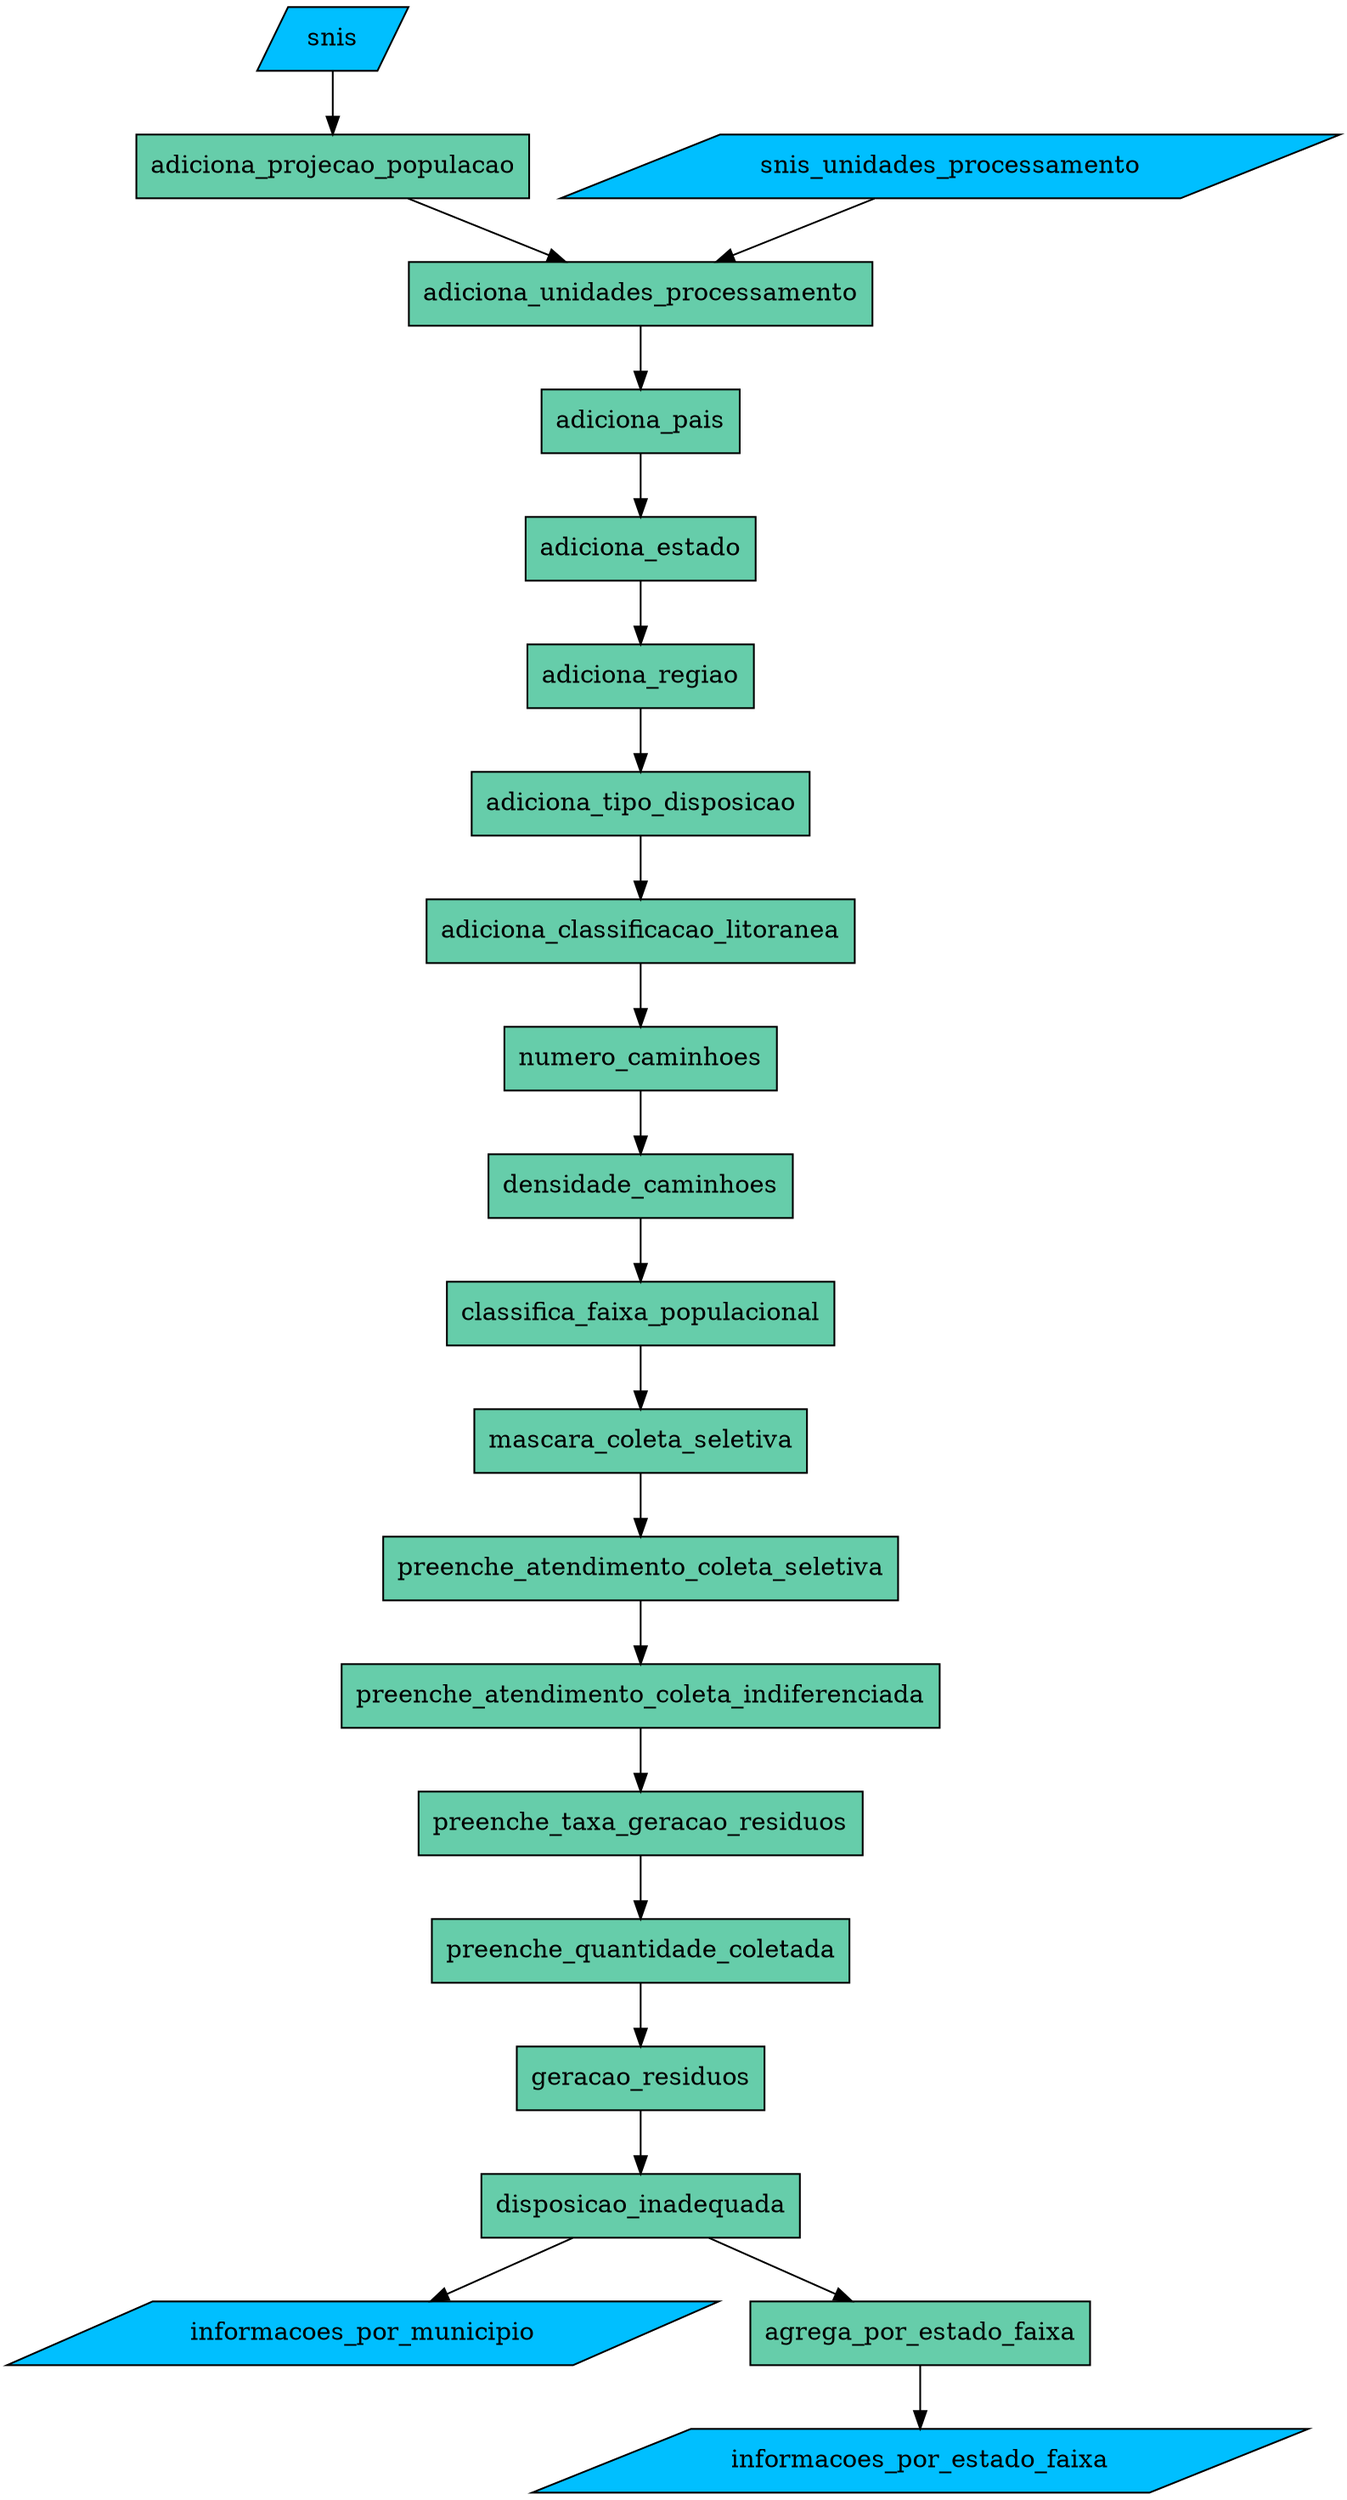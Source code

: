 digraph Residuo {
    fontname = "Segoe UI"
    node [shape=box, style=filled, fillcolor=aquamarine3]
    // condition [shape=diamond fillcolor=antiquewhite1 label="É censo?"]
    snis, snis_unidades_processamento,
    informacoes_por_estado_faixa, informacoes_por_municipio [shape=parallelogram fillcolor=deepskyblue]

    snis -> adiciona_projecao_populacao
    -> adiciona_unidades_processamento
    snis_unidades_processamento -> adiciona_unidades_processamento
    -> adiciona_pais
    -> adiciona_estado
    -> adiciona_regiao
    -> adiciona_tipo_disposicao
    -> adiciona_classificacao_litoranea
    -> numero_caminhoes
    -> densidade_caminhoes
    -> classifica_faixa_populacional
    -> mascara_coleta_seletiva
    -> preenche_atendimento_coleta_seletiva
    -> preenche_atendimento_coleta_indiferenciada
    -> preenche_taxa_geracao_residuos
    -> preenche_quantidade_coletada
    -> geracao_residuos
    -> disposicao_inadequada
    -> agrega_por_estado_faixa
    -> informacoes_por_estado_faixa
    disposicao_inadequada -> informacoes_por_municipio
}